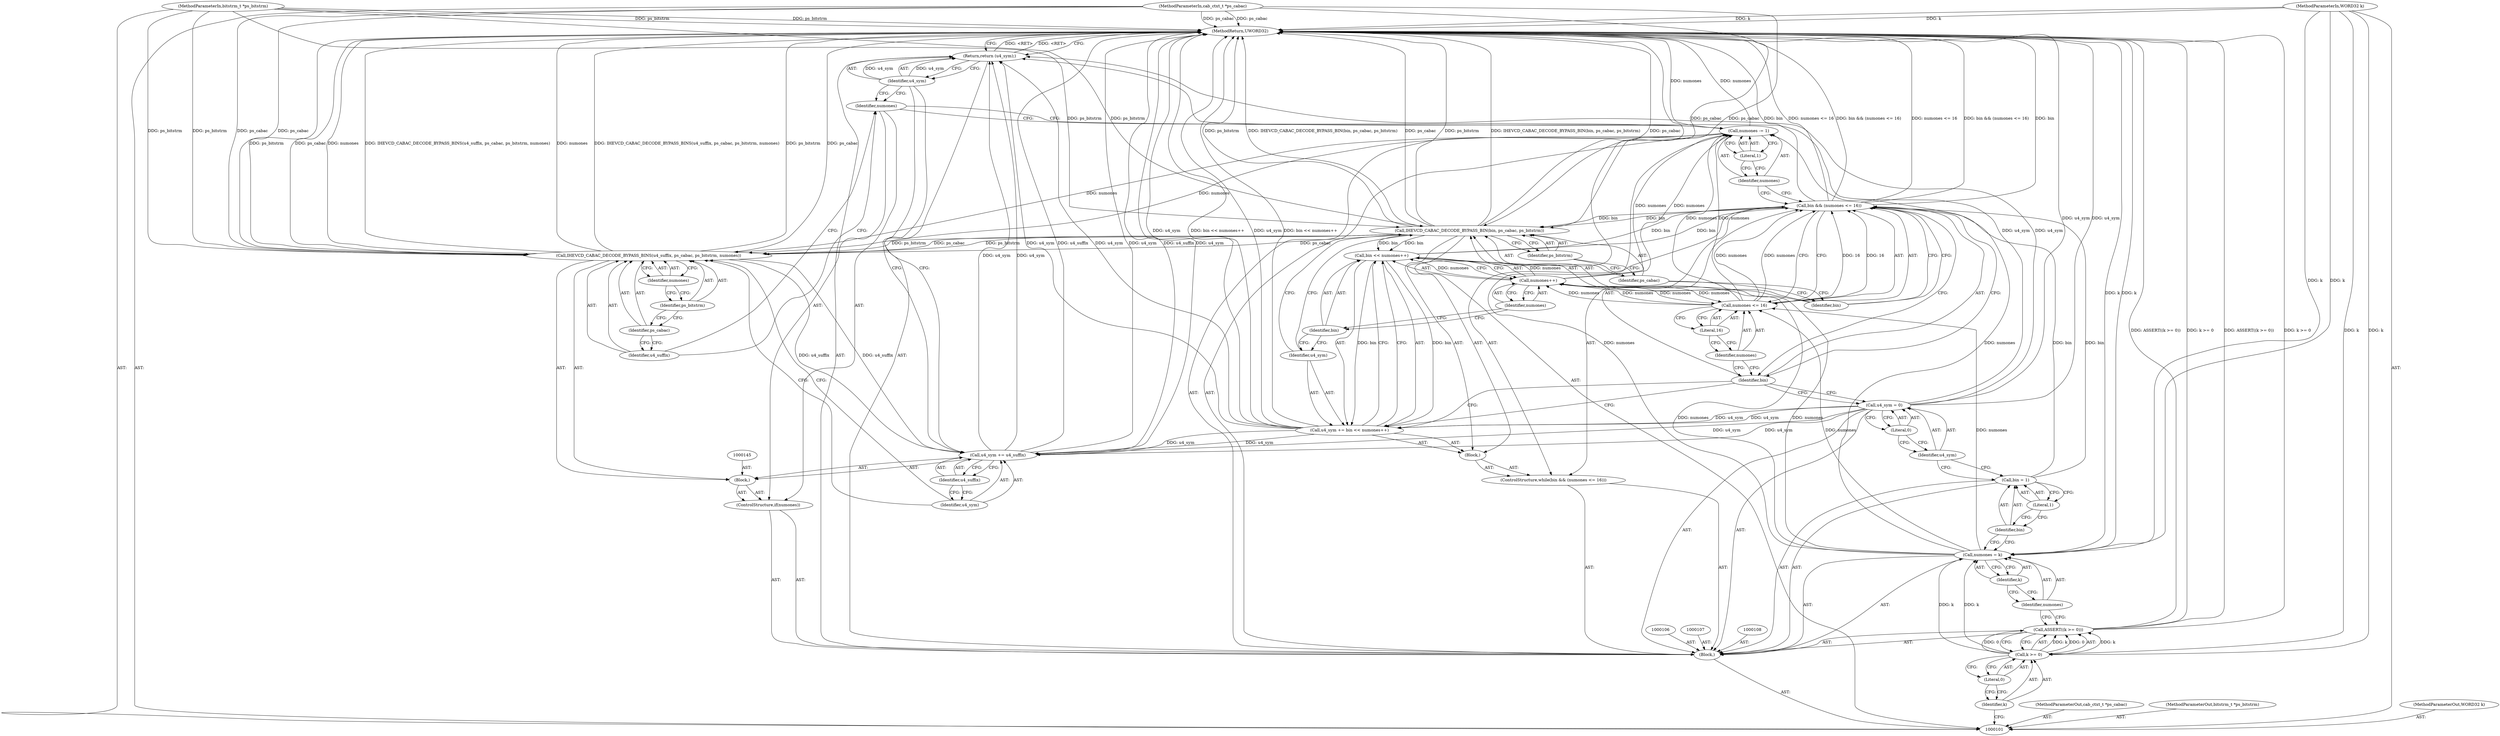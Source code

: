 digraph "0_Android_01ca88bb6c5bdd44e071f8effebe12f1d7da9853" {
"1000156" [label="(MethodReturn,UWORD32)"];
"1000102" [label="(MethodParameterIn,cab_ctxt_t *ps_cabac)"];
"1000220" [label="(MethodParameterOut,cab_ctxt_t *ps_cabac)"];
"1000110" [label="(Call,k >= 0)"];
"1000111" [label="(Identifier,k)"];
"1000112" [label="(Literal,0)"];
"1000109" [label="(Call,ASSERT((k >= 0)))"];
"1000115" [label="(Identifier,k)"];
"1000113" [label="(Call,numones = k)"];
"1000114" [label="(Identifier,numones)"];
"1000118" [label="(Literal,1)"];
"1000116" [label="(Call,bin = 1)"];
"1000117" [label="(Identifier,bin)"];
"1000121" [label="(Literal,0)"];
"1000119" [label="(Call,u4_sym = 0)"];
"1000120" [label="(Identifier,u4_sym)"];
"1000123" [label="(Call,bin && (numones <= 16))"];
"1000124" [label="(Identifier,bin)"];
"1000125" [label="(Call,numones <= 16)"];
"1000126" [label="(Identifier,numones)"];
"1000127" [label="(Literal,16)"];
"1000122" [label="(ControlStructure,while(bin && (numones <= 16)))"];
"1000128" [label="(Block,)"];
"1000130" [label="(Identifier,bin)"];
"1000131" [label="(Identifier,ps_cabac)"];
"1000132" [label="(Identifier,ps_bitstrm)"];
"1000129" [label="(Call,IHEVCD_CABAC_DECODE_BYPASS_BIN(bin, ps_cabac, ps_bitstrm))"];
"1000103" [label="(MethodParameterIn,bitstrm_t *ps_bitstrm)"];
"1000221" [label="(MethodParameterOut,bitstrm_t *ps_bitstrm)"];
"1000135" [label="(Call,bin << numones++)"];
"1000136" [label="(Identifier,bin)"];
"1000137" [label="(Call,numones++)"];
"1000138" [label="(Identifier,numones)"];
"1000133" [label="(Call,u4_sym += bin << numones++)"];
"1000134" [label="(Identifier,u4_sym)"];
"1000141" [label="(Literal,1)"];
"1000139" [label="(Call,numones -= 1)"];
"1000140" [label="(Identifier,numones)"];
"1000142" [label="(ControlStructure,if(numones))"];
"1000143" [label="(Identifier,numones)"];
"1000144" [label="(Block,)"];
"1000147" [label="(Identifier,u4_suffix)"];
"1000148" [label="(Identifier,ps_cabac)"];
"1000149" [label="(Identifier,ps_bitstrm)"];
"1000150" [label="(Identifier,numones)"];
"1000146" [label="(Call,IHEVCD_CABAC_DECODE_BYPASS_BINS(u4_suffix, ps_cabac, ps_bitstrm, numones))"];
"1000104" [label="(MethodParameterIn,WORD32 k)"];
"1000222" [label="(MethodParameterOut,WORD32 k)"];
"1000153" [label="(Identifier,u4_suffix)"];
"1000151" [label="(Call,u4_sym += u4_suffix)"];
"1000152" [label="(Identifier,u4_sym)"];
"1000154" [label="(Return,return (u4_sym);)"];
"1000155" [label="(Identifier,u4_sym)"];
"1000105" [label="(Block,)"];
"1000156" -> "1000101"  [label="AST: "];
"1000156" -> "1000154"  [label="CFG: "];
"1000123" -> "1000156"  [label="DDG: numones <= 16"];
"1000123" -> "1000156"  [label="DDG: bin && (numones <= 16)"];
"1000123" -> "1000156"  [label="DDG: bin"];
"1000104" -> "1000156"  [label="DDG: k"];
"1000113" -> "1000156"  [label="DDG: k"];
"1000151" -> "1000156"  [label="DDG: u4_suffix"];
"1000151" -> "1000156"  [label="DDG: u4_sym"];
"1000146" -> "1000156"  [label="DDG: numones"];
"1000146" -> "1000156"  [label="DDG: IHEVCD_CABAC_DECODE_BYPASS_BINS(u4_suffix, ps_cabac, ps_bitstrm, numones)"];
"1000146" -> "1000156"  [label="DDG: ps_bitstrm"];
"1000146" -> "1000156"  [label="DDG: ps_cabac"];
"1000129" -> "1000156"  [label="DDG: ps_bitstrm"];
"1000129" -> "1000156"  [label="DDG: IHEVCD_CABAC_DECODE_BYPASS_BIN(bin, ps_cabac, ps_bitstrm)"];
"1000129" -> "1000156"  [label="DDG: ps_cabac"];
"1000139" -> "1000156"  [label="DDG: numones"];
"1000103" -> "1000156"  [label="DDG: ps_bitstrm"];
"1000133" -> "1000156"  [label="DDG: u4_sym"];
"1000133" -> "1000156"  [label="DDG: bin << numones++"];
"1000102" -> "1000156"  [label="DDG: ps_cabac"];
"1000109" -> "1000156"  [label="DDG: k >= 0"];
"1000109" -> "1000156"  [label="DDG: ASSERT((k >= 0))"];
"1000119" -> "1000156"  [label="DDG: u4_sym"];
"1000154" -> "1000156"  [label="DDG: <RET>"];
"1000102" -> "1000101"  [label="AST: "];
"1000102" -> "1000156"  [label="DDG: ps_cabac"];
"1000102" -> "1000129"  [label="DDG: ps_cabac"];
"1000102" -> "1000146"  [label="DDG: ps_cabac"];
"1000220" -> "1000101"  [label="AST: "];
"1000110" -> "1000109"  [label="AST: "];
"1000110" -> "1000112"  [label="CFG: "];
"1000111" -> "1000110"  [label="AST: "];
"1000112" -> "1000110"  [label="AST: "];
"1000109" -> "1000110"  [label="CFG: "];
"1000110" -> "1000109"  [label="DDG: k"];
"1000110" -> "1000109"  [label="DDG: 0"];
"1000104" -> "1000110"  [label="DDG: k"];
"1000110" -> "1000113"  [label="DDG: k"];
"1000111" -> "1000110"  [label="AST: "];
"1000111" -> "1000101"  [label="CFG: "];
"1000112" -> "1000111"  [label="CFG: "];
"1000112" -> "1000110"  [label="AST: "];
"1000112" -> "1000111"  [label="CFG: "];
"1000110" -> "1000112"  [label="CFG: "];
"1000109" -> "1000105"  [label="AST: "];
"1000109" -> "1000110"  [label="CFG: "];
"1000110" -> "1000109"  [label="AST: "];
"1000114" -> "1000109"  [label="CFG: "];
"1000109" -> "1000156"  [label="DDG: k >= 0"];
"1000109" -> "1000156"  [label="DDG: ASSERT((k >= 0))"];
"1000110" -> "1000109"  [label="DDG: k"];
"1000110" -> "1000109"  [label="DDG: 0"];
"1000115" -> "1000113"  [label="AST: "];
"1000115" -> "1000114"  [label="CFG: "];
"1000113" -> "1000115"  [label="CFG: "];
"1000113" -> "1000105"  [label="AST: "];
"1000113" -> "1000115"  [label="CFG: "];
"1000114" -> "1000113"  [label="AST: "];
"1000115" -> "1000113"  [label="AST: "];
"1000117" -> "1000113"  [label="CFG: "];
"1000113" -> "1000156"  [label="DDG: k"];
"1000110" -> "1000113"  [label="DDG: k"];
"1000104" -> "1000113"  [label="DDG: k"];
"1000113" -> "1000125"  [label="DDG: numones"];
"1000113" -> "1000137"  [label="DDG: numones"];
"1000113" -> "1000139"  [label="DDG: numones"];
"1000114" -> "1000113"  [label="AST: "];
"1000114" -> "1000109"  [label="CFG: "];
"1000115" -> "1000114"  [label="CFG: "];
"1000118" -> "1000116"  [label="AST: "];
"1000118" -> "1000117"  [label="CFG: "];
"1000116" -> "1000118"  [label="CFG: "];
"1000116" -> "1000105"  [label="AST: "];
"1000116" -> "1000118"  [label="CFG: "];
"1000117" -> "1000116"  [label="AST: "];
"1000118" -> "1000116"  [label="AST: "];
"1000120" -> "1000116"  [label="CFG: "];
"1000116" -> "1000123"  [label="DDG: bin"];
"1000117" -> "1000116"  [label="AST: "];
"1000117" -> "1000113"  [label="CFG: "];
"1000118" -> "1000117"  [label="CFG: "];
"1000121" -> "1000119"  [label="AST: "];
"1000121" -> "1000120"  [label="CFG: "];
"1000119" -> "1000121"  [label="CFG: "];
"1000119" -> "1000105"  [label="AST: "];
"1000119" -> "1000121"  [label="CFG: "];
"1000120" -> "1000119"  [label="AST: "];
"1000121" -> "1000119"  [label="AST: "];
"1000124" -> "1000119"  [label="CFG: "];
"1000119" -> "1000156"  [label="DDG: u4_sym"];
"1000119" -> "1000133"  [label="DDG: u4_sym"];
"1000119" -> "1000151"  [label="DDG: u4_sym"];
"1000119" -> "1000154"  [label="DDG: u4_sym"];
"1000120" -> "1000119"  [label="AST: "];
"1000120" -> "1000116"  [label="CFG: "];
"1000121" -> "1000120"  [label="CFG: "];
"1000123" -> "1000122"  [label="AST: "];
"1000123" -> "1000124"  [label="CFG: "];
"1000123" -> "1000125"  [label="CFG: "];
"1000124" -> "1000123"  [label="AST: "];
"1000125" -> "1000123"  [label="AST: "];
"1000130" -> "1000123"  [label="CFG: "];
"1000140" -> "1000123"  [label="CFG: "];
"1000123" -> "1000156"  [label="DDG: numones <= 16"];
"1000123" -> "1000156"  [label="DDG: bin && (numones <= 16)"];
"1000123" -> "1000156"  [label="DDG: bin"];
"1000116" -> "1000123"  [label="DDG: bin"];
"1000135" -> "1000123"  [label="DDG: bin"];
"1000125" -> "1000123"  [label="DDG: numones"];
"1000125" -> "1000123"  [label="DDG: 16"];
"1000123" -> "1000129"  [label="DDG: bin"];
"1000124" -> "1000123"  [label="AST: "];
"1000124" -> "1000133"  [label="CFG: "];
"1000124" -> "1000119"  [label="CFG: "];
"1000126" -> "1000124"  [label="CFG: "];
"1000123" -> "1000124"  [label="CFG: "];
"1000125" -> "1000123"  [label="AST: "];
"1000125" -> "1000127"  [label="CFG: "];
"1000126" -> "1000125"  [label="AST: "];
"1000127" -> "1000125"  [label="AST: "];
"1000123" -> "1000125"  [label="CFG: "];
"1000125" -> "1000123"  [label="DDG: numones"];
"1000125" -> "1000123"  [label="DDG: 16"];
"1000113" -> "1000125"  [label="DDG: numones"];
"1000137" -> "1000125"  [label="DDG: numones"];
"1000125" -> "1000137"  [label="DDG: numones"];
"1000125" -> "1000139"  [label="DDG: numones"];
"1000126" -> "1000125"  [label="AST: "];
"1000126" -> "1000124"  [label="CFG: "];
"1000127" -> "1000126"  [label="CFG: "];
"1000127" -> "1000125"  [label="AST: "];
"1000127" -> "1000126"  [label="CFG: "];
"1000125" -> "1000127"  [label="CFG: "];
"1000122" -> "1000105"  [label="AST: "];
"1000123" -> "1000122"  [label="AST: "];
"1000128" -> "1000122"  [label="AST: "];
"1000128" -> "1000122"  [label="AST: "];
"1000129" -> "1000128"  [label="AST: "];
"1000133" -> "1000128"  [label="AST: "];
"1000130" -> "1000129"  [label="AST: "];
"1000130" -> "1000123"  [label="CFG: "];
"1000131" -> "1000130"  [label="CFG: "];
"1000131" -> "1000129"  [label="AST: "];
"1000131" -> "1000130"  [label="CFG: "];
"1000132" -> "1000131"  [label="CFG: "];
"1000132" -> "1000129"  [label="AST: "];
"1000132" -> "1000131"  [label="CFG: "];
"1000129" -> "1000132"  [label="CFG: "];
"1000129" -> "1000128"  [label="AST: "];
"1000129" -> "1000132"  [label="CFG: "];
"1000130" -> "1000129"  [label="AST: "];
"1000131" -> "1000129"  [label="AST: "];
"1000132" -> "1000129"  [label="AST: "];
"1000134" -> "1000129"  [label="CFG: "];
"1000129" -> "1000156"  [label="DDG: ps_bitstrm"];
"1000129" -> "1000156"  [label="DDG: IHEVCD_CABAC_DECODE_BYPASS_BIN(bin, ps_cabac, ps_bitstrm)"];
"1000129" -> "1000156"  [label="DDG: ps_cabac"];
"1000123" -> "1000129"  [label="DDG: bin"];
"1000102" -> "1000129"  [label="DDG: ps_cabac"];
"1000103" -> "1000129"  [label="DDG: ps_bitstrm"];
"1000129" -> "1000135"  [label="DDG: bin"];
"1000129" -> "1000146"  [label="DDG: ps_cabac"];
"1000129" -> "1000146"  [label="DDG: ps_bitstrm"];
"1000103" -> "1000101"  [label="AST: "];
"1000103" -> "1000156"  [label="DDG: ps_bitstrm"];
"1000103" -> "1000129"  [label="DDG: ps_bitstrm"];
"1000103" -> "1000146"  [label="DDG: ps_bitstrm"];
"1000221" -> "1000101"  [label="AST: "];
"1000135" -> "1000133"  [label="AST: "];
"1000135" -> "1000137"  [label="CFG: "];
"1000136" -> "1000135"  [label="AST: "];
"1000137" -> "1000135"  [label="AST: "];
"1000133" -> "1000135"  [label="CFG: "];
"1000135" -> "1000123"  [label="DDG: bin"];
"1000135" -> "1000133"  [label="DDG: bin"];
"1000129" -> "1000135"  [label="DDG: bin"];
"1000137" -> "1000135"  [label="DDG: numones"];
"1000136" -> "1000135"  [label="AST: "];
"1000136" -> "1000134"  [label="CFG: "];
"1000138" -> "1000136"  [label="CFG: "];
"1000137" -> "1000135"  [label="AST: "];
"1000137" -> "1000138"  [label="CFG: "];
"1000138" -> "1000137"  [label="AST: "];
"1000135" -> "1000137"  [label="CFG: "];
"1000137" -> "1000125"  [label="DDG: numones"];
"1000137" -> "1000135"  [label="DDG: numones"];
"1000125" -> "1000137"  [label="DDG: numones"];
"1000113" -> "1000137"  [label="DDG: numones"];
"1000137" -> "1000139"  [label="DDG: numones"];
"1000138" -> "1000137"  [label="AST: "];
"1000138" -> "1000136"  [label="CFG: "];
"1000137" -> "1000138"  [label="CFG: "];
"1000133" -> "1000128"  [label="AST: "];
"1000133" -> "1000135"  [label="CFG: "];
"1000134" -> "1000133"  [label="AST: "];
"1000135" -> "1000133"  [label="AST: "];
"1000124" -> "1000133"  [label="CFG: "];
"1000133" -> "1000156"  [label="DDG: u4_sym"];
"1000133" -> "1000156"  [label="DDG: bin << numones++"];
"1000135" -> "1000133"  [label="DDG: bin"];
"1000119" -> "1000133"  [label="DDG: u4_sym"];
"1000133" -> "1000151"  [label="DDG: u4_sym"];
"1000133" -> "1000154"  [label="DDG: u4_sym"];
"1000134" -> "1000133"  [label="AST: "];
"1000134" -> "1000129"  [label="CFG: "];
"1000136" -> "1000134"  [label="CFG: "];
"1000141" -> "1000139"  [label="AST: "];
"1000141" -> "1000140"  [label="CFG: "];
"1000139" -> "1000141"  [label="CFG: "];
"1000139" -> "1000105"  [label="AST: "];
"1000139" -> "1000141"  [label="CFG: "];
"1000140" -> "1000139"  [label="AST: "];
"1000141" -> "1000139"  [label="AST: "];
"1000143" -> "1000139"  [label="CFG: "];
"1000139" -> "1000156"  [label="DDG: numones"];
"1000125" -> "1000139"  [label="DDG: numones"];
"1000113" -> "1000139"  [label="DDG: numones"];
"1000137" -> "1000139"  [label="DDG: numones"];
"1000139" -> "1000146"  [label="DDG: numones"];
"1000140" -> "1000139"  [label="AST: "];
"1000140" -> "1000123"  [label="CFG: "];
"1000141" -> "1000140"  [label="CFG: "];
"1000142" -> "1000105"  [label="AST: "];
"1000143" -> "1000142"  [label="AST: "];
"1000144" -> "1000142"  [label="AST: "];
"1000143" -> "1000142"  [label="AST: "];
"1000143" -> "1000139"  [label="CFG: "];
"1000147" -> "1000143"  [label="CFG: "];
"1000155" -> "1000143"  [label="CFG: "];
"1000144" -> "1000142"  [label="AST: "];
"1000145" -> "1000144"  [label="AST: "];
"1000146" -> "1000144"  [label="AST: "];
"1000151" -> "1000144"  [label="AST: "];
"1000147" -> "1000146"  [label="AST: "];
"1000147" -> "1000143"  [label="CFG: "];
"1000148" -> "1000147"  [label="CFG: "];
"1000148" -> "1000146"  [label="AST: "];
"1000148" -> "1000147"  [label="CFG: "];
"1000149" -> "1000148"  [label="CFG: "];
"1000149" -> "1000146"  [label="AST: "];
"1000149" -> "1000148"  [label="CFG: "];
"1000150" -> "1000149"  [label="CFG: "];
"1000150" -> "1000146"  [label="AST: "];
"1000150" -> "1000149"  [label="CFG: "];
"1000146" -> "1000150"  [label="CFG: "];
"1000146" -> "1000144"  [label="AST: "];
"1000146" -> "1000150"  [label="CFG: "];
"1000147" -> "1000146"  [label="AST: "];
"1000148" -> "1000146"  [label="AST: "];
"1000149" -> "1000146"  [label="AST: "];
"1000150" -> "1000146"  [label="AST: "];
"1000152" -> "1000146"  [label="CFG: "];
"1000146" -> "1000156"  [label="DDG: numones"];
"1000146" -> "1000156"  [label="DDG: IHEVCD_CABAC_DECODE_BYPASS_BINS(u4_suffix, ps_cabac, ps_bitstrm, numones)"];
"1000146" -> "1000156"  [label="DDG: ps_bitstrm"];
"1000146" -> "1000156"  [label="DDG: ps_cabac"];
"1000129" -> "1000146"  [label="DDG: ps_cabac"];
"1000129" -> "1000146"  [label="DDG: ps_bitstrm"];
"1000102" -> "1000146"  [label="DDG: ps_cabac"];
"1000103" -> "1000146"  [label="DDG: ps_bitstrm"];
"1000139" -> "1000146"  [label="DDG: numones"];
"1000146" -> "1000151"  [label="DDG: u4_suffix"];
"1000104" -> "1000101"  [label="AST: "];
"1000104" -> "1000156"  [label="DDG: k"];
"1000104" -> "1000110"  [label="DDG: k"];
"1000104" -> "1000113"  [label="DDG: k"];
"1000222" -> "1000101"  [label="AST: "];
"1000153" -> "1000151"  [label="AST: "];
"1000153" -> "1000152"  [label="CFG: "];
"1000151" -> "1000153"  [label="CFG: "];
"1000151" -> "1000144"  [label="AST: "];
"1000151" -> "1000153"  [label="CFG: "];
"1000152" -> "1000151"  [label="AST: "];
"1000153" -> "1000151"  [label="AST: "];
"1000155" -> "1000151"  [label="CFG: "];
"1000151" -> "1000156"  [label="DDG: u4_suffix"];
"1000151" -> "1000156"  [label="DDG: u4_sym"];
"1000146" -> "1000151"  [label="DDG: u4_suffix"];
"1000133" -> "1000151"  [label="DDG: u4_sym"];
"1000119" -> "1000151"  [label="DDG: u4_sym"];
"1000151" -> "1000154"  [label="DDG: u4_sym"];
"1000152" -> "1000151"  [label="AST: "];
"1000152" -> "1000146"  [label="CFG: "];
"1000153" -> "1000152"  [label="CFG: "];
"1000154" -> "1000105"  [label="AST: "];
"1000154" -> "1000155"  [label="CFG: "];
"1000155" -> "1000154"  [label="AST: "];
"1000156" -> "1000154"  [label="CFG: "];
"1000154" -> "1000156"  [label="DDG: <RET>"];
"1000155" -> "1000154"  [label="DDG: u4_sym"];
"1000151" -> "1000154"  [label="DDG: u4_sym"];
"1000133" -> "1000154"  [label="DDG: u4_sym"];
"1000119" -> "1000154"  [label="DDG: u4_sym"];
"1000155" -> "1000154"  [label="AST: "];
"1000155" -> "1000151"  [label="CFG: "];
"1000155" -> "1000143"  [label="CFG: "];
"1000154" -> "1000155"  [label="CFG: "];
"1000155" -> "1000154"  [label="DDG: u4_sym"];
"1000105" -> "1000101"  [label="AST: "];
"1000106" -> "1000105"  [label="AST: "];
"1000107" -> "1000105"  [label="AST: "];
"1000108" -> "1000105"  [label="AST: "];
"1000109" -> "1000105"  [label="AST: "];
"1000113" -> "1000105"  [label="AST: "];
"1000116" -> "1000105"  [label="AST: "];
"1000119" -> "1000105"  [label="AST: "];
"1000122" -> "1000105"  [label="AST: "];
"1000139" -> "1000105"  [label="AST: "];
"1000142" -> "1000105"  [label="AST: "];
"1000154" -> "1000105"  [label="AST: "];
}
